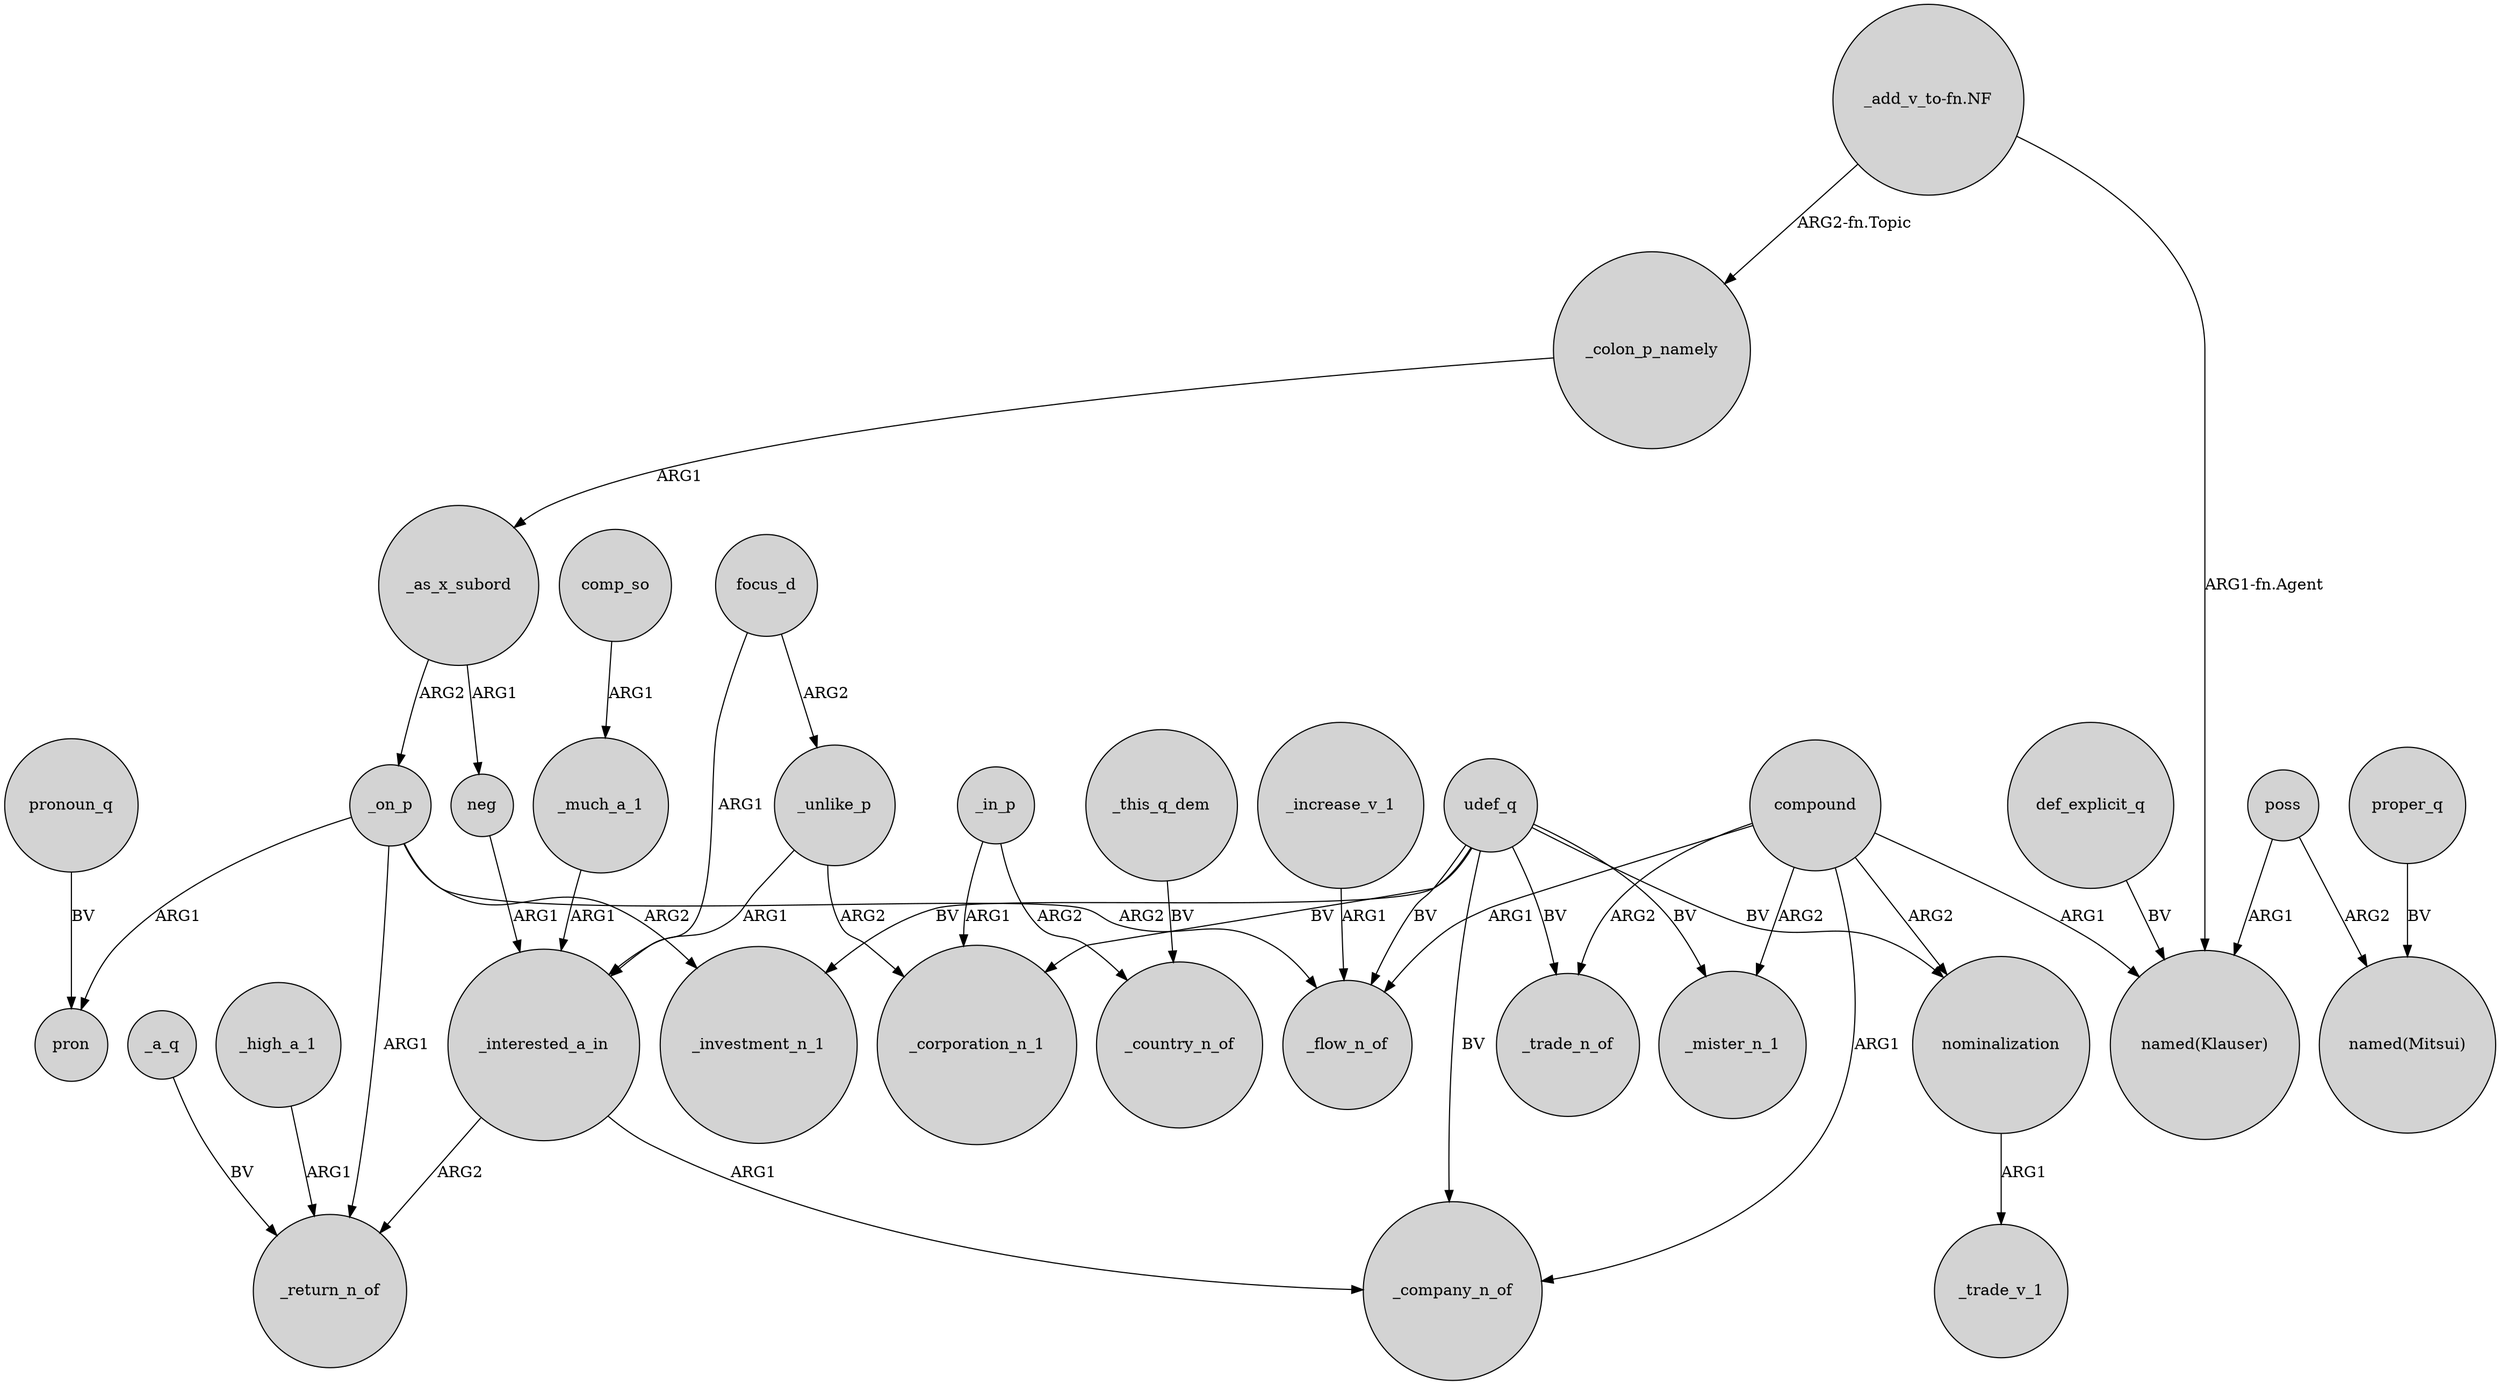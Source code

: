 digraph {
	node [shape=circle style=filled]
	udef_q -> _trade_n_of [label=BV]
	_unlike_p -> _corporation_n_1 [label=ARG2]
	_on_p -> _investment_n_1 [label=ARG2]
	compound -> _mister_n_1 [label=ARG2]
	_in_p -> _corporation_n_1 [label=ARG1]
	compound -> _flow_n_of [label=ARG1]
	udef_q -> _mister_n_1 [label=BV]
	_in_p -> _country_n_of [label=ARG2]
	_high_a_1 -> _return_n_of [label=ARG1]
	_this_q_dem -> _country_n_of [label=BV]
	_unlike_p -> _interested_a_in [label=ARG1]
	comp_so -> _much_a_1 [label=ARG1]
	compound -> nominalization [label=ARG2]
	_as_x_subord -> neg [label=ARG1]
	_colon_p_namely -> _as_x_subord [label=ARG1]
	_interested_a_in -> _company_n_of [label=ARG1]
	nominalization -> _trade_v_1 [label=ARG1]
	focus_d -> _interested_a_in [label=ARG1]
	poss -> "named(Mitsui)" [label=ARG2]
	_a_q -> _return_n_of [label=BV]
	_as_x_subord -> _on_p [label=ARG2]
	compound -> _company_n_of [label=ARG1]
	udef_q -> _corporation_n_1 [label=BV]
	"_add_v_to-fn.NF" -> _colon_p_namely [label="ARG2-fn.Topic"]
	pronoun_q -> pron [label=BV]
	_on_p -> _return_n_of [label=ARG1]
	def_explicit_q -> "named(Klauser)" [label=BV]
	_much_a_1 -> _interested_a_in [label=ARG1]
	compound -> _trade_n_of [label=ARG2]
	neg -> _interested_a_in [label=ARG1]
	compound -> "named(Klauser)" [label=ARG1]
	udef_q -> nominalization [label=BV]
	udef_q -> _flow_n_of [label=BV]
	_interested_a_in -> _return_n_of [label=ARG2]
	udef_q -> _investment_n_1 [label=BV]
	focus_d -> _unlike_p [label=ARG2]
	_on_p -> _flow_n_of [label=ARG2]
	udef_q -> _company_n_of [label=BV]
	"_add_v_to-fn.NF" -> "named(Klauser)" [label="ARG1-fn.Agent"]
	_on_p -> pron [label=ARG1]
	proper_q -> "named(Mitsui)" [label=BV]
	poss -> "named(Klauser)" [label=ARG1]
	_increase_v_1 -> _flow_n_of [label=ARG1]
}
